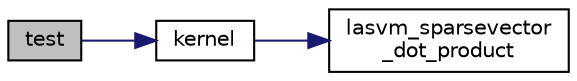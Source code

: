 digraph "test"
{
  edge [fontname="Helvetica",fontsize="10",labelfontname="Helvetica",labelfontsize="10"];
  node [fontname="Helvetica",fontsize="10",shape=record];
  rankdir="LR";
  Node1 [label="test",height=0.2,width=0.4,color="black", fillcolor="grey75", style="filled" fontcolor="black"];
  Node1 -> Node2 [color="midnightblue",fontsize="10",style="solid",fontname="Helvetica"];
  Node2 [label="kernel",height=0.2,width=0.4,color="black", fillcolor="white", style="filled",URL="$la__test_8cpp.html#a8d038c50a80216ddc72dfaa3b3042ba0"];
  Node2 -> Node3 [color="midnightblue",fontsize="10",style="solid",fontname="Helvetica"];
  Node3 [label="lasvm_sparsevector\l_dot_product",height=0.2,width=0.4,color="black", fillcolor="white", style="filled",URL="$vector_8c.html#a87903fc116678cdff780b1d76c0e6555"];
}
